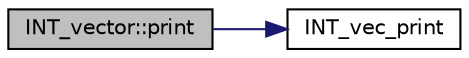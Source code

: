 digraph "INT_vector::print"
{
  edge [fontname="Helvetica",fontsize="10",labelfontname="Helvetica",labelfontsize="10"];
  node [fontname="Helvetica",fontsize="10",shape=record];
  rankdir="LR";
  Node163 [label="INT_vector::print",height=0.2,width=0.4,color="black", fillcolor="grey75", style="filled", fontcolor="black"];
  Node163 -> Node164 [color="midnightblue",fontsize="10",style="solid",fontname="Helvetica"];
  Node164 [label="INT_vec_print",height=0.2,width=0.4,color="black", fillcolor="white", style="filled",URL="$df/dbf/sajeeb_8_c.html#a79a5901af0b47dd0d694109543c027fe"];
}
